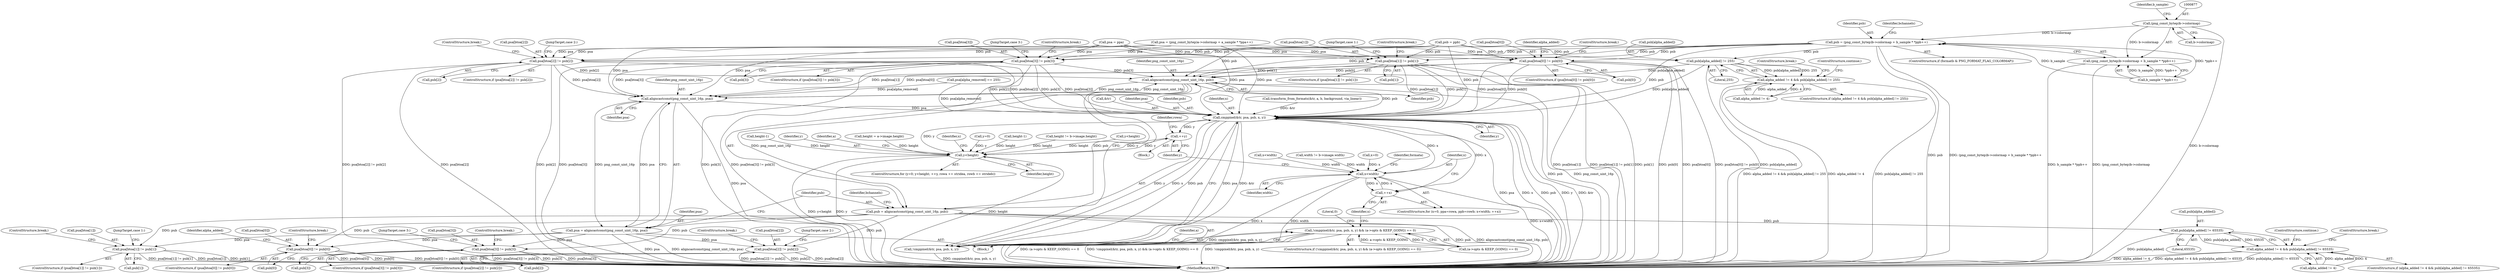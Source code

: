 digraph "0_Android_9d4853418ab2f754c2b63e091c29c5529b8b86ca_27@pointer" {
"1000876" [label="(Call,(png_const_bytep)b->colormap)"];
"1000873" [label="(Call,psb = (png_const_bytep)b->colormap + b_sample * *ppb++)"];
"1000911" [label="(Call,aligncastconst(png_const_uint_16p, psb))"];
"1000905" [label="(Call,aligncastconst(png_const_uint_16p, psa))"];
"1000903" [label="(Call,pua = aligncastconst(png_const_uint_16p, psa))"];
"1000919" [label="(Call,pua[btoa[3]] != pub[3])"];
"1000931" [label="(Call,pua[btoa[2]] != pub[2])"];
"1000943" [label="(Call,pua[btoa[1]] != pub[1])"];
"1000955" [label="(Call,pua[btoa[0]] != pub[0])"];
"1001059" [label="(Call,cmppixel(&tr, psa, psb, x, y))"];
"1000811" [label="(Call,++y)"];
"1000807" [label="(Call,y<height)"];
"1000839" [label="(Call,++x)"];
"1000836" [label="(Call,x<width)"];
"1001058" [label="(Call,!cmppixel(&tr, psa, psb, x, y))"];
"1001057" [label="(Call,!cmppixel(&tr, psa, psb, x, y) && (a->opts & KEEP_GOING) == 0)"];
"1000909" [label="(Call,pub = aligncastconst(png_const_uint_16p, psb))"];
"1000970" [label="(Call,pub[alpha_added] != 65535)"];
"1000966" [label="(Call,alpha_added != 4 && pub[alpha_added] != 65535)"];
"1000996" [label="(Call,psa[btoa[3]] != psb[3])"];
"1001008" [label="(Call,psa[btoa[2]] != psb[2])"];
"1001020" [label="(Call,psa[btoa[1]] != psb[1])"];
"1001032" [label="(Call,psa[btoa[0]] != psb[0])"];
"1001047" [label="(Call,psb[alpha_added] != 255)"];
"1001043" [label="(Call,alpha_added != 4 && psb[alpha_added] != 255)"];
"1000875" [label="(Call,(png_const_bytep)b->colormap + b_sample * *ppb++)"];
"1000910" [label="(Identifier,pub)"];
"1000827" [label="(Identifier,x)"];
"1001058" [label="(Call,!cmppixel(&tr, psa, psb, x, y))"];
"1001017" [label="(ControlStructure,break;)"];
"1001052" [label="(ControlStructure,break;)"];
"1000967" [label="(Call,alpha_added != 4)"];
"1001053" [label="(ControlStructure,continue;)"];
"1000810" [label="(Block,)"];
"1001031" [label="(ControlStructure,if (psa[btoa[0]] != psb[0]))"];
"1000888" [label="(Call,psb = ppb)"];
"1000881" [label="(Call,b_sample * *ppb++)"];
"1000931" [label="(Call,pua[btoa[2]] != pub[2])"];
"1000848" [label="(Call,psa = (png_const_bytep)a->colormap + a_sample * *ppa++)"];
"1000970" [label="(Call,pub[alpha_added] != 65535)"];
"1000956" [label="(Call,pua[btoa[0]])"];
"1000804" [label="(Call,y=0)"];
"1000815" [label="(Identifier,rowa)"];
"1001057" [label="(Call,!cmppixel(&tr, psa, psb, x, y) && (a->opts & KEEP_GOING) == 0)"];
"1000997" [label="(Call,psa[btoa[3]])"];
"1001069" [label="(Identifier,a)"];
"1000875" [label="(Call,(png_const_bytep)b->colormap + b_sample * *ppb++)"];
"1001006" [label="(JumpTarget,case 3:)"];
"1000974" [label="(Literal,65535)"];
"1001008" [label="(Call,psa[btoa[2]] != psb[2])"];
"1000873" [label="(Call,psb = (png_const_bytep)b->colormap + b_sample * *ppb++)"];
"1000918" [label="(ControlStructure,if (pua[btoa[3]] != pub[3]))"];
"1000952" [label="(ControlStructure,break;)"];
"1001014" [label="(Call,psb[2])"];
"1000961" [label="(Call,pub[0])"];
"1001007" [label="(ControlStructure,if (psa[btoa[2]] != psb[2]))"];
"1000876" [label="(Call,(png_const_bytep)b->colormap)"];
"1000297" [label="(Call,height-1)"];
"1000869" [label="(ControlStructure,if (formatb & PNG_FORMAT_FLAG_COLORMAP))"];
"1000996" [label="(Call,psa[btoa[3]] != psb[3])"];
"1000901" [label="(Block,)"];
"1000836" [label="(Call,x<width)"];
"1000824" [label="(ControlStructure,for (x=0, ppa=rowa, ppb=rowb; x<width; ++x))"];
"1001029" [label="(ControlStructure,break;)"];
"1001074" [label="(Literal,0)"];
"1000361" [label="(Call,x<width)"];
"1000878" [label="(Call,b->colormap)"];
"1000906" [label="(Identifier,png_const_uint_16p)"];
"1001019" [label="(ControlStructure,if (psa[btoa[1]] != psb[1]))"];
"1000912" [label="(Identifier,png_const_uint_16p)"];
"1001066" [label="(Call,(a->opts & KEEP_GOING) == 0)"];
"1000811" [label="(Call,++y)"];
"1001021" [label="(Call,psa[btoa[1]])"];
"1000230" [label="(Call,height != b->image.height)"];
"1000975" [label="(ControlStructure,break;)"];
"1000943" [label="(Call,pua[btoa[1]] != pub[1])"];
"1001060" [label="(Call,&tr)"];
"1001062" [label="(Identifier,psa)"];
"1000930" [label="(ControlStructure,if (pua[btoa[2]] != pub[2]))"];
"1000909" [label="(Call,pub = aligncastconst(png_const_uint_16p, psb))"];
"1000826" [label="(Call,x=0)"];
"1000341" [label="(Call,y<height)"];
"1000954" [label="(ControlStructure,if (pua[btoa[0]] != pub[0]))"];
"1000964" [label="(ControlStructure,break;)"];
"1001009" [label="(Call,psa[btoa[2]])"];
"1000937" [label="(Call,pub[2])"];
"1000920" [label="(Call,pua[btoa[3]])"];
"1001033" [label="(Call,psa[btoa[0]])"];
"1000904" [label="(Identifier,pua)"];
"1000846" [label="(Identifier,formata)"];
"1001047" [label="(Call,psb[alpha_added] != 255)"];
"1001002" [label="(Call,psb[3])"];
"1000907" [label="(Identifier,psa)"];
"1000903" [label="(Call,pua = aligncastconst(png_const_uint_16p, psa))"];
"1000928" [label="(ControlStructure,break;)"];
"1000971" [label="(Call,pub[alpha_added])"];
"1000985" [label="(Call,psa[alpha_removed] == 255)"];
"1001063" [label="(Identifier,psb)"];
"1000803" [label="(ControlStructure,for (y=0; y<height; ++y, rowa += stridea, rowb += strideb))"];
"1000919" [label="(Call,pua[btoa[3]] != pub[3])"];
"1000995" [label="(ControlStructure,if (psa[btoa[3]] != psb[3]))"];
"1000285" [label="(Call,height-1)"];
"1000968" [label="(Identifier,alpha_added)"];
"1000966" [label="(Call,alpha_added != 4 && pub[alpha_added] != 65535)"];
"1000809" [label="(Identifier,height)"];
"1001051" [label="(Literal,255)"];
"1000942" [label="(ControlStructure,if (pua[btoa[1]] != pub[1]))"];
"1000882" [label="(Identifier,b_sample)"];
"1000949" [label="(Call,pub[1])"];
"1000837" [label="(Identifier,x)"];
"1000808" [label="(Identifier,y)"];
"1001026" [label="(Call,psb[1])"];
"1000976" [label="(ControlStructure,continue;)"];
"1001045" [label="(Identifier,alpha_added)"];
"1000223" [label="(Call,width != b->image.width)"];
"1001128" [label="(MethodReturn,RET)"];
"1000940" [label="(ControlStructure,break;)"];
"1001078" [label="(Identifier,a)"];
"1000874" [label="(Identifier,psb)"];
"1001056" [label="(ControlStructure,if (!cmppixel(&tr, psa, psb, x, y) && (a->opts & KEEP_GOING) == 0))"];
"1001041" [label="(ControlStructure,break;)"];
"1001044" [label="(Call,alpha_added != 4)"];
"1000932" [label="(Call,pua[btoa[2]])"];
"1001064" [label="(Identifier,x)"];
"1001042" [label="(ControlStructure,if (alpha_added != 4 && psb[alpha_added] != 255))"];
"1000863" [label="(Call,psa = ppa)"];
"1000925" [label="(Call,pub[3])"];
"1000905" [label="(Call,aligncastconst(png_const_uint_16p, psa))"];
"1000840" [label="(Identifier,x)"];
"1000941" [label="(JumpTarget,case 2:)"];
"1000807" [label="(Call,y<height)"];
"1000929" [label="(JumpTarget,case 3:)"];
"1000247" [label="(Call,transform_from_formats(&tr, a, b, background, via_linear))"];
"1000182" [label="(Call,height = a->image.height)"];
"1000911" [label="(Call,aligncastconst(png_const_uint_16p, psb))"];
"1000839" [label="(Call,++x)"];
"1001043" [label="(Call,alpha_added != 4 && psb[alpha_added] != 255)"];
"1001048" [label="(Call,psb[alpha_added])"];
"1001065" [label="(Identifier,y)"];
"1001005" [label="(ControlStructure,break;)"];
"1001059" [label="(Call,cmppixel(&tr, psa, psb, x, y))"];
"1001018" [label="(JumpTarget,case 2:)"];
"1000944" [label="(Call,pua[btoa[1]])"];
"1000955" [label="(Call,pua[btoa[0]] != pub[0])"];
"1001038" [label="(Call,psb[0])"];
"1000812" [label="(Identifier,y)"];
"1000915" [label="(Identifier,bchannels)"];
"1001020" [label="(Call,psa[btoa[1]] != psb[1])"];
"1000913" [label="(Identifier,psb)"];
"1000965" [label="(ControlStructure,if (alpha_added != 4 && pub[alpha_added] != 65535))"];
"1001030" [label="(JumpTarget,case 1:)"];
"1000838" [label="(Identifier,width)"];
"1001032" [label="(Call,psa[btoa[0]] != psb[0])"];
"1000895" [label="(Identifier,bchannels)"];
"1000953" [label="(JumpTarget,case 1:)"];
"1000876" -> "1000875"  [label="AST: "];
"1000876" -> "1000878"  [label="CFG: "];
"1000877" -> "1000876"  [label="AST: "];
"1000878" -> "1000876"  [label="AST: "];
"1000882" -> "1000876"  [label="CFG: "];
"1000876" -> "1001128"  [label="DDG: b->colormap"];
"1000876" -> "1000873"  [label="DDG: b->colormap"];
"1000876" -> "1000875"  [label="DDG: b->colormap"];
"1000873" -> "1000869"  [label="AST: "];
"1000873" -> "1000875"  [label="CFG: "];
"1000874" -> "1000873"  [label="AST: "];
"1000875" -> "1000873"  [label="AST: "];
"1000895" -> "1000873"  [label="CFG: "];
"1000873" -> "1001128"  [label="DDG: psb"];
"1000873" -> "1001128"  [label="DDG: (png_const_bytep)b->colormap + b_sample * *ppb++"];
"1000881" -> "1000873"  [label="DDG: b_sample"];
"1000881" -> "1000873"  [label="DDG: *ppb++"];
"1000873" -> "1000911"  [label="DDG: psb"];
"1000873" -> "1000996"  [label="DDG: psb"];
"1000873" -> "1001008"  [label="DDG: psb"];
"1000873" -> "1001020"  [label="DDG: psb"];
"1000873" -> "1001032"  [label="DDG: psb"];
"1000873" -> "1001047"  [label="DDG: psb"];
"1000873" -> "1001059"  [label="DDG: psb"];
"1000911" -> "1000909"  [label="AST: "];
"1000911" -> "1000913"  [label="CFG: "];
"1000912" -> "1000911"  [label="AST: "];
"1000913" -> "1000911"  [label="AST: "];
"1000909" -> "1000911"  [label="CFG: "];
"1000911" -> "1001128"  [label="DDG: png_const_uint_16p"];
"1000911" -> "1001128"  [label="DDG: psb"];
"1000911" -> "1000905"  [label="DDG: png_const_uint_16p"];
"1000911" -> "1000909"  [label="DDG: png_const_uint_16p"];
"1000911" -> "1000909"  [label="DDG: psb"];
"1000905" -> "1000911"  [label="DDG: png_const_uint_16p"];
"1001020" -> "1000911"  [label="DDG: psb[1]"];
"1001032" -> "1000911"  [label="DDG: psb[0]"];
"1001047" -> "1000911"  [label="DDG: psb[alpha_added]"];
"1000996" -> "1000911"  [label="DDG: psb[3]"];
"1001008" -> "1000911"  [label="DDG: psb[2]"];
"1000888" -> "1000911"  [label="DDG: psb"];
"1000911" -> "1001059"  [label="DDG: psb"];
"1000905" -> "1000903"  [label="AST: "];
"1000905" -> "1000907"  [label="CFG: "];
"1000906" -> "1000905"  [label="AST: "];
"1000907" -> "1000905"  [label="AST: "];
"1000903" -> "1000905"  [label="CFG: "];
"1000905" -> "1001128"  [label="DDG: psa"];
"1000905" -> "1000903"  [label="DDG: png_const_uint_16p"];
"1000905" -> "1000903"  [label="DDG: psa"];
"1000848" -> "1000905"  [label="DDG: psa"];
"1001020" -> "1000905"  [label="DDG: psa[btoa[1]]"];
"1001008" -> "1000905"  [label="DDG: psa[btoa[2]]"];
"1001032" -> "1000905"  [label="DDG: psa[btoa[0]]"];
"1000985" -> "1000905"  [label="DDG: psa[alpha_removed]"];
"1000996" -> "1000905"  [label="DDG: psa[btoa[3]]"];
"1000863" -> "1000905"  [label="DDG: psa"];
"1000905" -> "1001059"  [label="DDG: psa"];
"1000903" -> "1000901"  [label="AST: "];
"1000904" -> "1000903"  [label="AST: "];
"1000910" -> "1000903"  [label="CFG: "];
"1000903" -> "1001128"  [label="DDG: pua"];
"1000903" -> "1001128"  [label="DDG: aligncastconst(png_const_uint_16p, psa)"];
"1000903" -> "1000919"  [label="DDG: pua"];
"1000903" -> "1000931"  [label="DDG: pua"];
"1000903" -> "1000943"  [label="DDG: pua"];
"1000903" -> "1000955"  [label="DDG: pua"];
"1000919" -> "1000918"  [label="AST: "];
"1000919" -> "1000925"  [label="CFG: "];
"1000920" -> "1000919"  [label="AST: "];
"1000925" -> "1000919"  [label="AST: "];
"1000928" -> "1000919"  [label="CFG: "];
"1000929" -> "1000919"  [label="CFG: "];
"1000919" -> "1001128"  [label="DDG: pua[btoa[3]]"];
"1000919" -> "1001128"  [label="DDG: pua[btoa[3]] != pub[3]"];
"1000919" -> "1001128"  [label="DDG: pub[3]"];
"1000909" -> "1000919"  [label="DDG: pub"];
"1000931" -> "1000930"  [label="AST: "];
"1000931" -> "1000937"  [label="CFG: "];
"1000932" -> "1000931"  [label="AST: "];
"1000937" -> "1000931"  [label="AST: "];
"1000940" -> "1000931"  [label="CFG: "];
"1000941" -> "1000931"  [label="CFG: "];
"1000931" -> "1001128"  [label="DDG: pub[2]"];
"1000931" -> "1001128"  [label="DDG: pua[btoa[2]]"];
"1000931" -> "1001128"  [label="DDG: pua[btoa[2]] != pub[2]"];
"1000909" -> "1000931"  [label="DDG: pub"];
"1000943" -> "1000942"  [label="AST: "];
"1000943" -> "1000949"  [label="CFG: "];
"1000944" -> "1000943"  [label="AST: "];
"1000949" -> "1000943"  [label="AST: "];
"1000952" -> "1000943"  [label="CFG: "];
"1000953" -> "1000943"  [label="CFG: "];
"1000943" -> "1001128"  [label="DDG: pua[btoa[1]] != pub[1]"];
"1000943" -> "1001128"  [label="DDG: pua[btoa[1]]"];
"1000943" -> "1001128"  [label="DDG: pub[1]"];
"1000909" -> "1000943"  [label="DDG: pub"];
"1000955" -> "1000954"  [label="AST: "];
"1000955" -> "1000961"  [label="CFG: "];
"1000956" -> "1000955"  [label="AST: "];
"1000961" -> "1000955"  [label="AST: "];
"1000964" -> "1000955"  [label="CFG: "];
"1000968" -> "1000955"  [label="CFG: "];
"1000955" -> "1001128"  [label="DDG: pub[0]"];
"1000955" -> "1001128"  [label="DDG: pua[btoa[0]] != pub[0]"];
"1000955" -> "1001128"  [label="DDG: pua[btoa[0]]"];
"1000909" -> "1000955"  [label="DDG: pub"];
"1001059" -> "1001058"  [label="AST: "];
"1001059" -> "1001065"  [label="CFG: "];
"1001060" -> "1001059"  [label="AST: "];
"1001062" -> "1001059"  [label="AST: "];
"1001063" -> "1001059"  [label="AST: "];
"1001064" -> "1001059"  [label="AST: "];
"1001065" -> "1001059"  [label="AST: "];
"1001058" -> "1001059"  [label="CFG: "];
"1001059" -> "1001128"  [label="DDG: psa"];
"1001059" -> "1001128"  [label="DDG: x"];
"1001059" -> "1001128"  [label="DDG: psb"];
"1001059" -> "1001128"  [label="DDG: y"];
"1001059" -> "1001128"  [label="DDG: &tr"];
"1001059" -> "1000811"  [label="DDG: y"];
"1001059" -> "1000839"  [label="DDG: x"];
"1001059" -> "1001058"  [label="DDG: y"];
"1001059" -> "1001058"  [label="DDG: x"];
"1001059" -> "1001058"  [label="DDG: psb"];
"1001059" -> "1001058"  [label="DDG: psa"];
"1001059" -> "1001058"  [label="DDG: &tr"];
"1000247" -> "1001059"  [label="DDG: &tr"];
"1000848" -> "1001059"  [label="DDG: psa"];
"1001020" -> "1001059"  [label="DDG: psa[btoa[1]]"];
"1001020" -> "1001059"  [label="DDG: psb[1]"];
"1001008" -> "1001059"  [label="DDG: psa[btoa[2]]"];
"1001008" -> "1001059"  [label="DDG: psb[2]"];
"1001032" -> "1001059"  [label="DDG: psa[btoa[0]]"];
"1001032" -> "1001059"  [label="DDG: psb[0]"];
"1000985" -> "1001059"  [label="DDG: psa[alpha_removed]"];
"1000996" -> "1001059"  [label="DDG: psa[btoa[3]]"];
"1000996" -> "1001059"  [label="DDG: psb[3]"];
"1000863" -> "1001059"  [label="DDG: psa"];
"1001047" -> "1001059"  [label="DDG: psb[alpha_added]"];
"1000888" -> "1001059"  [label="DDG: psb"];
"1000836" -> "1001059"  [label="DDG: x"];
"1000807" -> "1001059"  [label="DDG: y"];
"1000811" -> "1000810"  [label="AST: "];
"1000811" -> "1000812"  [label="CFG: "];
"1000812" -> "1000811"  [label="AST: "];
"1000815" -> "1000811"  [label="CFG: "];
"1000811" -> "1000807"  [label="DDG: y"];
"1000807" -> "1000811"  [label="DDG: y"];
"1000807" -> "1000803"  [label="AST: "];
"1000807" -> "1000809"  [label="CFG: "];
"1000808" -> "1000807"  [label="AST: "];
"1000809" -> "1000807"  [label="AST: "];
"1000827" -> "1000807"  [label="CFG: "];
"1001078" -> "1000807"  [label="CFG: "];
"1000807" -> "1001128"  [label="DDG: y<height"];
"1000807" -> "1001128"  [label="DDG: y"];
"1000807" -> "1001128"  [label="DDG: height"];
"1000804" -> "1000807"  [label="DDG: y"];
"1000341" -> "1000807"  [label="DDG: height"];
"1000230" -> "1000807"  [label="DDG: height"];
"1000182" -> "1000807"  [label="DDG: height"];
"1000285" -> "1000807"  [label="DDG: height"];
"1000297" -> "1000807"  [label="DDG: height"];
"1000839" -> "1000824"  [label="AST: "];
"1000839" -> "1000840"  [label="CFG: "];
"1000840" -> "1000839"  [label="AST: "];
"1000837" -> "1000839"  [label="CFG: "];
"1000839" -> "1000836"  [label="DDG: x"];
"1000836" -> "1000839"  [label="DDG: x"];
"1000836" -> "1000824"  [label="AST: "];
"1000836" -> "1000838"  [label="CFG: "];
"1000837" -> "1000836"  [label="AST: "];
"1000838" -> "1000836"  [label="AST: "];
"1000846" -> "1000836"  [label="CFG: "];
"1000812" -> "1000836"  [label="CFG: "];
"1000836" -> "1001128"  [label="DDG: width"];
"1000836" -> "1001128"  [label="DDG: x<width"];
"1000836" -> "1001128"  [label="DDG: x"];
"1000826" -> "1000836"  [label="DDG: x"];
"1000361" -> "1000836"  [label="DDG: width"];
"1000223" -> "1000836"  [label="DDG: width"];
"1001058" -> "1001057"  [label="AST: "];
"1001069" -> "1001058"  [label="CFG: "];
"1001057" -> "1001058"  [label="CFG: "];
"1001058" -> "1001128"  [label="DDG: cmppixel(&tr, psa, psb, x, y)"];
"1001058" -> "1001057"  [label="DDG: cmppixel(&tr, psa, psb, x, y)"];
"1001057" -> "1001056"  [label="AST: "];
"1001057" -> "1001066"  [label="CFG: "];
"1001066" -> "1001057"  [label="AST: "];
"1001074" -> "1001057"  [label="CFG: "];
"1000840" -> "1001057"  [label="CFG: "];
"1001057" -> "1001128"  [label="DDG: (a->opts & KEEP_GOING) == 0"];
"1001057" -> "1001128"  [label="DDG: !cmppixel(&tr, psa, psb, x, y) && (a->opts & KEEP_GOING) == 0"];
"1001057" -> "1001128"  [label="DDG: !cmppixel(&tr, psa, psb, x, y)"];
"1001066" -> "1001057"  [label="DDG: a->opts & KEEP_GOING"];
"1001066" -> "1001057"  [label="DDG: 0"];
"1000909" -> "1000901"  [label="AST: "];
"1000910" -> "1000909"  [label="AST: "];
"1000915" -> "1000909"  [label="CFG: "];
"1000909" -> "1001128"  [label="DDG: aligncastconst(png_const_uint_16p, psb)"];
"1000909" -> "1001128"  [label="DDG: pub"];
"1000909" -> "1000970"  [label="DDG: pub"];
"1000970" -> "1000966"  [label="AST: "];
"1000970" -> "1000974"  [label="CFG: "];
"1000971" -> "1000970"  [label="AST: "];
"1000974" -> "1000970"  [label="AST: "];
"1000966" -> "1000970"  [label="CFG: "];
"1000970" -> "1001128"  [label="DDG: pub[alpha_added]"];
"1000970" -> "1000966"  [label="DDG: pub[alpha_added]"];
"1000970" -> "1000966"  [label="DDG: 65535"];
"1000966" -> "1000965"  [label="AST: "];
"1000966" -> "1000967"  [label="CFG: "];
"1000967" -> "1000966"  [label="AST: "];
"1000975" -> "1000966"  [label="CFG: "];
"1000976" -> "1000966"  [label="CFG: "];
"1000966" -> "1001128"  [label="DDG: alpha_added != 4"];
"1000966" -> "1001128"  [label="DDG: alpha_added != 4 && pub[alpha_added] != 65535"];
"1000966" -> "1001128"  [label="DDG: pub[alpha_added] != 65535"];
"1000967" -> "1000966"  [label="DDG: alpha_added"];
"1000967" -> "1000966"  [label="DDG: 4"];
"1000996" -> "1000995"  [label="AST: "];
"1000996" -> "1001002"  [label="CFG: "];
"1000997" -> "1000996"  [label="AST: "];
"1001002" -> "1000996"  [label="AST: "];
"1001005" -> "1000996"  [label="CFG: "];
"1001006" -> "1000996"  [label="CFG: "];
"1000996" -> "1001128"  [label="DDG: psa[btoa[3]] != psb[3]"];
"1000996" -> "1001128"  [label="DDG: psa[btoa[3]]"];
"1000996" -> "1001128"  [label="DDG: psb[3]"];
"1000848" -> "1000996"  [label="DDG: psa"];
"1000863" -> "1000996"  [label="DDG: psa"];
"1000888" -> "1000996"  [label="DDG: psb"];
"1001008" -> "1001007"  [label="AST: "];
"1001008" -> "1001014"  [label="CFG: "];
"1001009" -> "1001008"  [label="AST: "];
"1001014" -> "1001008"  [label="AST: "];
"1001017" -> "1001008"  [label="CFG: "];
"1001018" -> "1001008"  [label="CFG: "];
"1001008" -> "1001128"  [label="DDG: psa[btoa[2]] != psb[2]"];
"1001008" -> "1001128"  [label="DDG: psa[btoa[2]]"];
"1001008" -> "1001128"  [label="DDG: psb[2]"];
"1000848" -> "1001008"  [label="DDG: psa"];
"1000863" -> "1001008"  [label="DDG: psa"];
"1000888" -> "1001008"  [label="DDG: psb"];
"1001020" -> "1001019"  [label="AST: "];
"1001020" -> "1001026"  [label="CFG: "];
"1001021" -> "1001020"  [label="AST: "];
"1001026" -> "1001020"  [label="AST: "];
"1001029" -> "1001020"  [label="CFG: "];
"1001030" -> "1001020"  [label="CFG: "];
"1001020" -> "1001128"  [label="DDG: psb[1]"];
"1001020" -> "1001128"  [label="DDG: psa[btoa[1]]"];
"1001020" -> "1001128"  [label="DDG: psa[btoa[1]] != psb[1]"];
"1000848" -> "1001020"  [label="DDG: psa"];
"1000863" -> "1001020"  [label="DDG: psa"];
"1000888" -> "1001020"  [label="DDG: psb"];
"1001032" -> "1001031"  [label="AST: "];
"1001032" -> "1001038"  [label="CFG: "];
"1001033" -> "1001032"  [label="AST: "];
"1001038" -> "1001032"  [label="AST: "];
"1001041" -> "1001032"  [label="CFG: "];
"1001045" -> "1001032"  [label="CFG: "];
"1001032" -> "1001128"  [label="DDG: psb[0]"];
"1001032" -> "1001128"  [label="DDG: psa[btoa[0]]"];
"1001032" -> "1001128"  [label="DDG: psa[btoa[0]] != psb[0]"];
"1000848" -> "1001032"  [label="DDG: psa"];
"1000863" -> "1001032"  [label="DDG: psa"];
"1000888" -> "1001032"  [label="DDG: psb"];
"1001047" -> "1001043"  [label="AST: "];
"1001047" -> "1001051"  [label="CFG: "];
"1001048" -> "1001047"  [label="AST: "];
"1001051" -> "1001047"  [label="AST: "];
"1001043" -> "1001047"  [label="CFG: "];
"1001047" -> "1001128"  [label="DDG: psb[alpha_added]"];
"1001047" -> "1001043"  [label="DDG: psb[alpha_added]"];
"1001047" -> "1001043"  [label="DDG: 255"];
"1000888" -> "1001047"  [label="DDG: psb"];
"1001043" -> "1001042"  [label="AST: "];
"1001043" -> "1001044"  [label="CFG: "];
"1001044" -> "1001043"  [label="AST: "];
"1001052" -> "1001043"  [label="CFG: "];
"1001053" -> "1001043"  [label="CFG: "];
"1001043" -> "1001128"  [label="DDG: alpha_added != 4"];
"1001043" -> "1001128"  [label="DDG: psb[alpha_added] != 255"];
"1001043" -> "1001128"  [label="DDG: alpha_added != 4 && psb[alpha_added] != 255"];
"1001044" -> "1001043"  [label="DDG: alpha_added"];
"1001044" -> "1001043"  [label="DDG: 4"];
"1000875" -> "1000881"  [label="CFG: "];
"1000881" -> "1000875"  [label="AST: "];
"1000875" -> "1001128"  [label="DDG: b_sample * *ppb++"];
"1000875" -> "1001128"  [label="DDG: (png_const_bytep)b->colormap"];
"1000881" -> "1000875"  [label="DDG: b_sample"];
"1000881" -> "1000875"  [label="DDG: *ppb++"];
}
